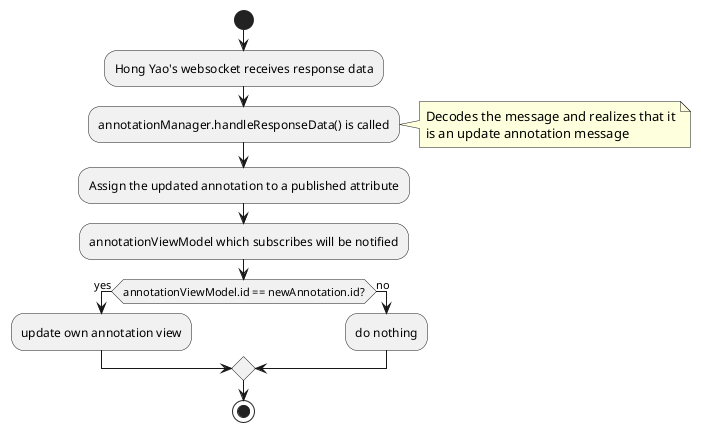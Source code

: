 @startuml

start
:Hong Yao's websocket receives response data;
:annotationManager.handleResponseData() is called;
note right
Decodes the message and realizes that it
is an update annotation message
end note
:Assign the updated annotation to a published attribute;
:annotationViewModel which subscribes will be notified;

if (annotationViewModel.id == newAnnotation.id?) then (yes)
    :update own annotation view;
else (no)
    :do nothing;
endif

stop

@enduml

